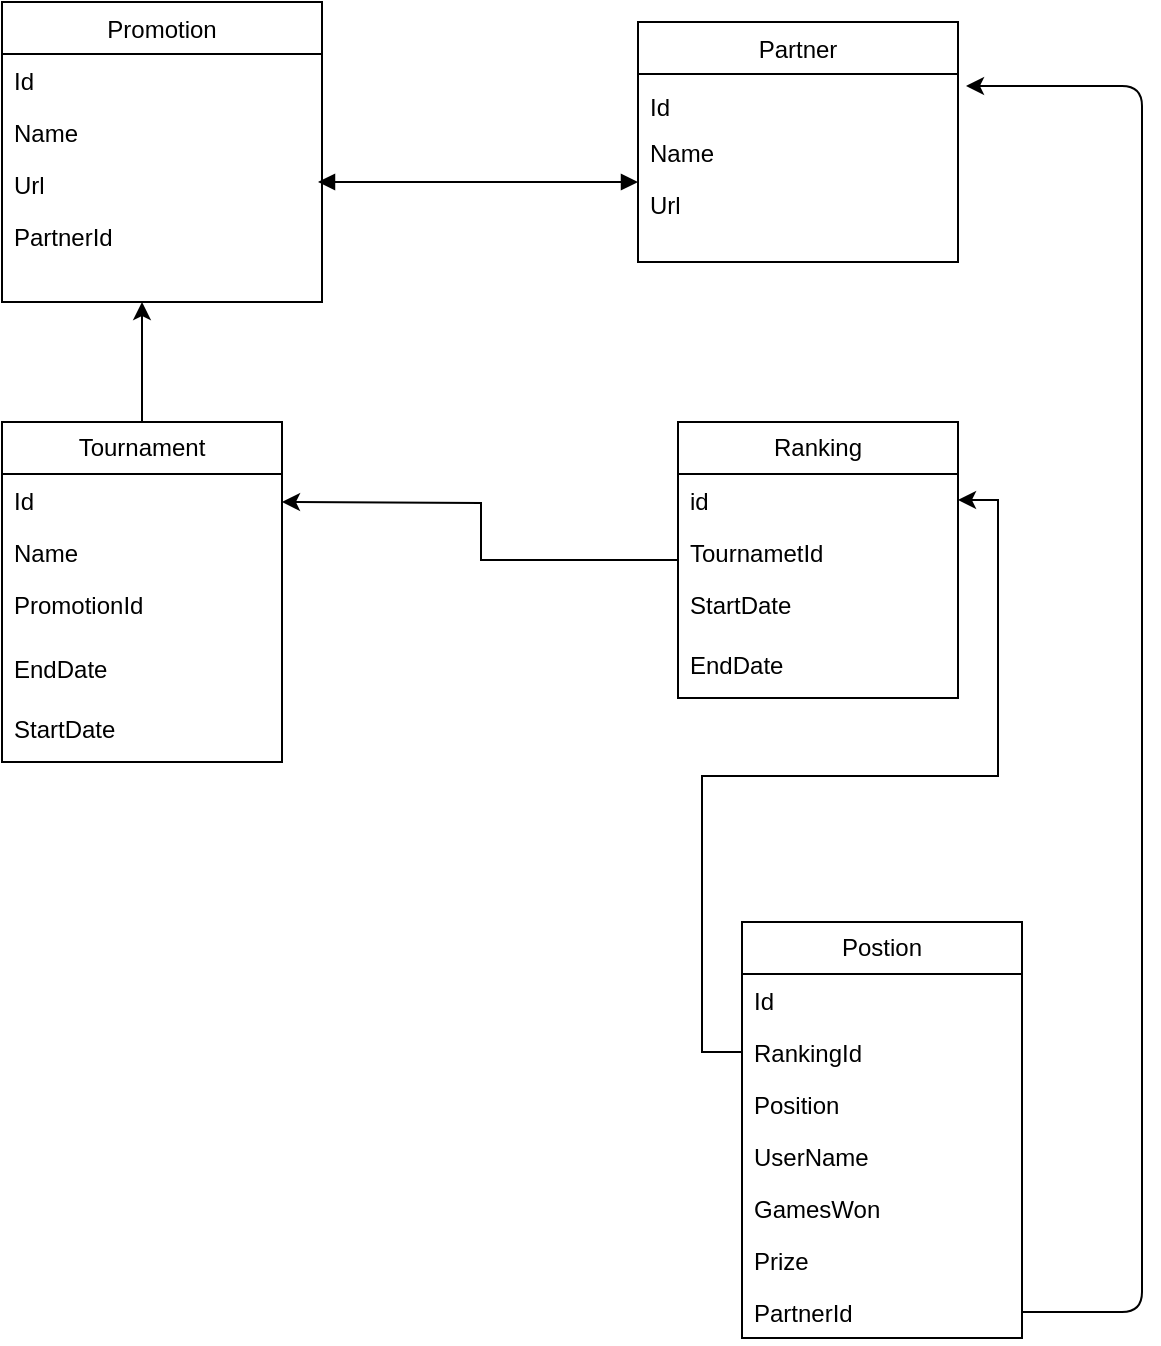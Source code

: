<mxfile>
    <diagram id="C5RBs43oDa-KdzZeNtuy" name="Page-1">
        <mxGraphModel dx="898" dy="580" grid="1" gridSize="10" guides="1" tooltips="1" connect="1" arrows="1" fold="1" page="1" pageScale="1" pageWidth="827" pageHeight="1169" math="0" shadow="0">
            <root>
                <mxCell id="WIyWlLk6GJQsqaUBKTNV-0"/>
                <mxCell id="WIyWlLk6GJQsqaUBKTNV-1" parent="WIyWlLk6GJQsqaUBKTNV-0"/>
                <mxCell id="zkfFHV4jXpPFQw0GAbJ--17" value="Partner" style="swimlane;fontStyle=0;align=center;verticalAlign=top;childLayout=stackLayout;horizontal=1;startSize=26;horizontalStack=0;resizeParent=1;resizeLast=0;collapsible=1;marginBottom=0;rounded=0;shadow=0;strokeWidth=1;" parent="WIyWlLk6GJQsqaUBKTNV-1" vertex="1">
                    <mxGeometry x="508" y="120" width="160" height="120" as="geometry">
                        <mxRectangle x="550" y="140" width="160" height="26" as="alternateBounds"/>
                    </mxGeometry>
                </mxCell>
                <mxCell id="zkfFHV4jXpPFQw0GAbJ--18" value="Id" style="text;align=left;verticalAlign=bottom;spacingLeft=4;spacingRight=4;overflow=hidden;rotatable=0;points=[[0,0.5],[1,0.5]];portConstraint=eastwest;strokeColor=none;" parent="zkfFHV4jXpPFQw0GAbJ--17" vertex="1">
                    <mxGeometry y="26" width="160" height="26" as="geometry"/>
                </mxCell>
                <mxCell id="zkfFHV4jXpPFQw0GAbJ--19" value="Name" style="text;align=left;verticalAlign=top;spacingLeft=4;spacingRight=4;overflow=hidden;rotatable=0;points=[[0,0.5],[1,0.5]];portConstraint=eastwest;rounded=0;shadow=0;html=0;" parent="zkfFHV4jXpPFQw0GAbJ--17" vertex="1">
                    <mxGeometry y="52" width="160" height="26" as="geometry"/>
                </mxCell>
                <mxCell id="zkfFHV4jXpPFQw0GAbJ--20" value="Url" style="text;align=left;verticalAlign=top;spacingLeft=4;spacingRight=4;overflow=hidden;rotatable=0;points=[[0,0.5],[1,0.5]];portConstraint=eastwest;rounded=0;shadow=0;html=0;" parent="zkfFHV4jXpPFQw0GAbJ--17" vertex="1">
                    <mxGeometry y="78" width="160" height="26" as="geometry"/>
                </mxCell>
                <mxCell id="fbeXNlo2uII11yk1rjKD-1" value="Promotion" style="swimlane;fontStyle=0;align=center;verticalAlign=top;childLayout=stackLayout;horizontal=1;startSize=26;horizontalStack=0;resizeParent=1;resizeLast=0;collapsible=1;marginBottom=0;rounded=0;shadow=0;strokeWidth=1;" parent="WIyWlLk6GJQsqaUBKTNV-1" vertex="1">
                    <mxGeometry x="190" y="110" width="160" height="150" as="geometry">
                        <mxRectangle x="550" y="140" width="160" height="26" as="alternateBounds"/>
                    </mxGeometry>
                </mxCell>
                <mxCell id="fbeXNlo2uII11yk1rjKD-2" value="Id" style="text;align=left;verticalAlign=top;spacingLeft=4;spacingRight=4;overflow=hidden;rotatable=0;points=[[0,0.5],[1,0.5]];portConstraint=eastwest;" parent="fbeXNlo2uII11yk1rjKD-1" vertex="1">
                    <mxGeometry y="26" width="160" height="26" as="geometry"/>
                </mxCell>
                <mxCell id="fbeXNlo2uII11yk1rjKD-3" value="Name" style="text;align=left;verticalAlign=top;spacingLeft=4;spacingRight=4;overflow=hidden;rotatable=0;points=[[0,0.5],[1,0.5]];portConstraint=eastwest;rounded=0;shadow=0;html=0;" parent="fbeXNlo2uII11yk1rjKD-1" vertex="1">
                    <mxGeometry y="52" width="160" height="26" as="geometry"/>
                </mxCell>
                <mxCell id="fbeXNlo2uII11yk1rjKD-4" value="Url" style="text;align=left;verticalAlign=top;spacingLeft=4;spacingRight=4;overflow=hidden;rotatable=0;points=[[0,0.5],[1,0.5]];portConstraint=eastwest;rounded=0;shadow=0;html=0;" parent="fbeXNlo2uII11yk1rjKD-1" vertex="1">
                    <mxGeometry y="78" width="160" height="26" as="geometry"/>
                </mxCell>
                <mxCell id="fbeXNlo2uII11yk1rjKD-5" value="PartnerId" style="text;align=left;verticalAlign=top;spacingLeft=4;spacingRight=4;overflow=hidden;rotatable=0;points=[[0,0.5],[1,0.5]];portConstraint=eastwest;rounded=0;shadow=0;html=0;" parent="fbeXNlo2uII11yk1rjKD-1" vertex="1">
                    <mxGeometry y="104" width="160" height="26" as="geometry"/>
                </mxCell>
                <mxCell id="fbeXNlo2uII11yk1rjKD-17" style="edgeStyle=orthogonalEdgeStyle;rounded=0;orthogonalLoop=1;jettySize=auto;html=1;" parent="WIyWlLk6GJQsqaUBKTNV-1" source="fbeXNlo2uII11yk1rjKD-9" edge="1">
                    <mxGeometry relative="1" as="geometry">
                        <mxPoint x="260" y="260" as="targetPoint"/>
                    </mxGeometry>
                </mxCell>
                <mxCell id="fbeXNlo2uII11yk1rjKD-9" value="Tournament" style="swimlane;fontStyle=0;childLayout=stackLayout;horizontal=1;startSize=26;fillColor=none;horizontalStack=0;resizeParent=1;resizeParentMax=0;resizeLast=0;collapsible=1;marginBottom=0;whiteSpace=wrap;html=1;" parent="WIyWlLk6GJQsqaUBKTNV-1" vertex="1">
                    <mxGeometry x="190" y="320" width="140" height="170" as="geometry">
                        <mxRectangle x="200" y="320" width="100" height="30" as="alternateBounds"/>
                    </mxGeometry>
                </mxCell>
                <mxCell id="fbeXNlo2uII11yk1rjKD-10" value="Id" style="text;strokeColor=none;fillColor=none;align=left;verticalAlign=top;spacingLeft=4;spacingRight=4;overflow=hidden;rotatable=0;points=[[0,0.5],[1,0.5]];portConstraint=eastwest;whiteSpace=wrap;html=1;" parent="fbeXNlo2uII11yk1rjKD-9" vertex="1">
                    <mxGeometry y="26" width="140" height="26" as="geometry"/>
                </mxCell>
                <mxCell id="fbeXNlo2uII11yk1rjKD-11" value="Name" style="text;strokeColor=none;fillColor=none;align=left;verticalAlign=top;spacingLeft=4;spacingRight=4;overflow=hidden;rotatable=0;points=[[0,0.5],[1,0.5]];portConstraint=eastwest;whiteSpace=wrap;html=1;" parent="fbeXNlo2uII11yk1rjKD-9" vertex="1">
                    <mxGeometry y="52" width="140" height="26" as="geometry"/>
                </mxCell>
                <mxCell id="fbeXNlo2uII11yk1rjKD-12" value="PromotionId" style="text;strokeColor=none;fillColor=none;align=left;verticalAlign=top;spacingLeft=4;spacingRight=4;overflow=hidden;rotatable=0;points=[[0,0.5],[1,0.5]];portConstraint=eastwest;whiteSpace=wrap;html=1;" parent="fbeXNlo2uII11yk1rjKD-9" vertex="1">
                    <mxGeometry y="78" width="140" height="32" as="geometry"/>
                </mxCell>
                <mxCell id="3" value="EndDate" style="text;strokeColor=none;fillColor=none;align=left;verticalAlign=top;spacingLeft=4;spacingRight=4;overflow=hidden;rotatable=0;points=[[0,0.5],[1,0.5]];portConstraint=eastwest;whiteSpace=wrap;html=1;" vertex="1" parent="fbeXNlo2uII11yk1rjKD-9">
                    <mxGeometry y="110" width="140" height="30" as="geometry"/>
                </mxCell>
                <mxCell id="2" value="StartDate" style="text;strokeColor=none;fillColor=none;align=left;verticalAlign=top;spacingLeft=4;spacingRight=4;overflow=hidden;rotatable=0;points=[[0,0.5],[1,0.5]];portConstraint=eastwest;whiteSpace=wrap;html=1;" vertex="1" parent="fbeXNlo2uII11yk1rjKD-9">
                    <mxGeometry y="140" width="140" height="30" as="geometry"/>
                </mxCell>
                <mxCell id="fbeXNlo2uII11yk1rjKD-14" value="" style="endArrow=block;startArrow=block;endFill=1;startFill=1;html=1;rounded=0;" parent="WIyWlLk6GJQsqaUBKTNV-1" edge="1">
                    <mxGeometry width="160" relative="1" as="geometry">
                        <mxPoint x="348" y="200" as="sourcePoint"/>
                        <mxPoint x="508" y="200" as="targetPoint"/>
                    </mxGeometry>
                </mxCell>
                <mxCell id="MNKzbo34czanW5nM5OoP-0" style="edgeStyle=orthogonalEdgeStyle;rounded=0;orthogonalLoop=1;jettySize=auto;html=1;" parent="WIyWlLk6GJQsqaUBKTNV-1" source="fbeXNlo2uII11yk1rjKD-18" edge="1">
                    <mxGeometry relative="1" as="geometry">
                        <mxPoint x="330" y="360" as="targetPoint"/>
                    </mxGeometry>
                </mxCell>
                <mxCell id="fbeXNlo2uII11yk1rjKD-18" value="Ranking" style="swimlane;fontStyle=0;childLayout=stackLayout;horizontal=1;startSize=26;fillColor=none;horizontalStack=0;resizeParent=1;resizeParentMax=0;resizeLast=0;collapsible=1;marginBottom=0;whiteSpace=wrap;html=1;" parent="WIyWlLk6GJQsqaUBKTNV-1" vertex="1">
                    <mxGeometry x="528" y="320" width="140" height="138" as="geometry"/>
                </mxCell>
                <mxCell id="fbeXNlo2uII11yk1rjKD-19" value="id" style="text;strokeColor=none;fillColor=none;align=left;verticalAlign=top;spacingLeft=4;spacingRight=4;overflow=hidden;rotatable=0;points=[[0,0.5],[1,0.5]];portConstraint=eastwest;whiteSpace=wrap;html=1;" parent="fbeXNlo2uII11yk1rjKD-18" vertex="1">
                    <mxGeometry y="26" width="140" height="26" as="geometry"/>
                </mxCell>
                <mxCell id="fbeXNlo2uII11yk1rjKD-20" value="TournametId" style="text;strokeColor=none;fillColor=none;align=left;verticalAlign=top;spacingLeft=4;spacingRight=4;overflow=hidden;rotatable=0;points=[[0,0.5],[1,0.5]];portConstraint=eastwest;whiteSpace=wrap;html=1;" parent="fbeXNlo2uII11yk1rjKD-18" vertex="1">
                    <mxGeometry y="52" width="140" height="26" as="geometry"/>
                </mxCell>
                <mxCell id="fbeXNlo2uII11yk1rjKD-15" value="StartDate" style="text;strokeColor=none;fillColor=none;align=left;verticalAlign=top;spacingLeft=4;spacingRight=4;overflow=hidden;rotatable=0;points=[[0,0.5],[1,0.5]];portConstraint=eastwest;whiteSpace=wrap;html=1;" parent="fbeXNlo2uII11yk1rjKD-18" vertex="1">
                    <mxGeometry y="78" width="140" height="30" as="geometry"/>
                </mxCell>
                <mxCell id="fbeXNlo2uII11yk1rjKD-16" value="EndDate" style="text;strokeColor=none;fillColor=none;align=left;verticalAlign=top;spacingLeft=4;spacingRight=4;overflow=hidden;rotatable=0;points=[[0,0.5],[1,0.5]];portConstraint=eastwest;whiteSpace=wrap;html=1;" parent="fbeXNlo2uII11yk1rjKD-18" vertex="1">
                    <mxGeometry y="108" width="140" height="30" as="geometry"/>
                </mxCell>
                <mxCell id="MNKzbo34czanW5nM5OoP-1" value="Postion" style="swimlane;fontStyle=0;childLayout=stackLayout;horizontal=1;startSize=26;fillColor=none;horizontalStack=0;resizeParent=1;resizeParentMax=0;resizeLast=0;collapsible=1;marginBottom=0;whiteSpace=wrap;html=1;" parent="WIyWlLk6GJQsqaUBKTNV-1" vertex="1">
                    <mxGeometry x="560" y="570" width="140" height="208" as="geometry"/>
                </mxCell>
                <mxCell id="MNKzbo34czanW5nM5OoP-2" value="Id" style="text;strokeColor=none;fillColor=none;align=left;verticalAlign=top;spacingLeft=4;spacingRight=4;overflow=hidden;rotatable=0;points=[[0,0.5],[1,0.5]];portConstraint=eastwest;whiteSpace=wrap;html=1;" parent="MNKzbo34czanW5nM5OoP-1" vertex="1">
                    <mxGeometry y="26" width="140" height="26" as="geometry"/>
                </mxCell>
                <mxCell id="MNKzbo34czanW5nM5OoP-4" value="RankingId" style="text;strokeColor=none;fillColor=none;align=left;verticalAlign=top;spacingLeft=4;spacingRight=4;overflow=hidden;rotatable=0;points=[[0,0.5],[1,0.5]];portConstraint=eastwest;whiteSpace=wrap;html=1;" parent="MNKzbo34czanW5nM5OoP-1" vertex="1">
                    <mxGeometry y="52" width="140" height="26" as="geometry"/>
                </mxCell>
                <mxCell id="MNKzbo34czanW5nM5OoP-5" value="Position" style="text;strokeColor=none;fillColor=none;align=left;verticalAlign=top;spacingLeft=4;spacingRight=4;overflow=hidden;rotatable=0;points=[[0,0.5],[1,0.5]];portConstraint=eastwest;whiteSpace=wrap;html=1;" parent="MNKzbo34czanW5nM5OoP-1" vertex="1">
                    <mxGeometry y="78" width="140" height="26" as="geometry"/>
                </mxCell>
                <mxCell id="MNKzbo34czanW5nM5OoP-6" value="UserName" style="text;strokeColor=none;fillColor=none;align=left;verticalAlign=top;spacingLeft=4;spacingRight=4;overflow=hidden;rotatable=0;points=[[0,0.5],[1,0.5]];portConstraint=eastwest;whiteSpace=wrap;html=1;" parent="MNKzbo34czanW5nM5OoP-1" vertex="1">
                    <mxGeometry y="104" width="140" height="26" as="geometry"/>
                </mxCell>
                <mxCell id="MNKzbo34czanW5nM5OoP-7" value="GamesWon" style="text;strokeColor=none;fillColor=none;align=left;verticalAlign=top;spacingLeft=4;spacingRight=4;overflow=hidden;rotatable=0;points=[[0,0.5],[1,0.5]];portConstraint=eastwest;whiteSpace=wrap;html=1;" parent="MNKzbo34czanW5nM5OoP-1" vertex="1">
                    <mxGeometry y="130" width="140" height="26" as="geometry"/>
                </mxCell>
                <mxCell id="MNKzbo34czanW5nM5OoP-8" value="Prize" style="text;strokeColor=none;fillColor=none;align=left;verticalAlign=top;spacingLeft=4;spacingRight=4;overflow=hidden;rotatable=0;points=[[0,0.5],[1,0.5]];portConstraint=eastwest;whiteSpace=wrap;html=1;" parent="MNKzbo34czanW5nM5OoP-1" vertex="1">
                    <mxGeometry y="156" width="140" height="26" as="geometry"/>
                </mxCell>
                <mxCell id="Ry9LJ3JjXAHXbChkWwjl-0" value="PartnerId" style="text;strokeColor=none;fillColor=none;align=left;verticalAlign=top;spacingLeft=4;spacingRight=4;overflow=hidden;rotatable=0;points=[[0,0.5],[1,0.5]];portConstraint=eastwest;whiteSpace=wrap;html=1;" parent="MNKzbo34czanW5nM5OoP-1" vertex="1">
                    <mxGeometry y="182" width="140" height="26" as="geometry"/>
                </mxCell>
                <mxCell id="MNKzbo34czanW5nM5OoP-9" style="edgeStyle=orthogonalEdgeStyle;rounded=0;orthogonalLoop=1;jettySize=auto;html=1;exitX=0;exitY=0.5;exitDx=0;exitDy=0;" parent="WIyWlLk6GJQsqaUBKTNV-1" source="MNKzbo34czanW5nM5OoP-4" target="fbeXNlo2uII11yk1rjKD-19" edge="1">
                    <mxGeometry relative="1" as="geometry"/>
                </mxCell>
                <mxCell id="1" style="edgeStyle=none;html=1;exitX=1;exitY=0.5;exitDx=0;exitDy=0;entryX=1.025;entryY=0.231;entryDx=0;entryDy=0;entryPerimeter=0;" parent="WIyWlLk6GJQsqaUBKTNV-1" source="Ry9LJ3JjXAHXbChkWwjl-0" target="zkfFHV4jXpPFQw0GAbJ--18" edge="1">
                    <mxGeometry relative="1" as="geometry">
                        <Array as="points">
                            <mxPoint x="760" y="765"/>
                            <mxPoint x="760" y="490"/>
                            <mxPoint x="760" y="152"/>
                        </Array>
                    </mxGeometry>
                </mxCell>
            </root>
        </mxGraphModel>
    </diagram>
</mxfile>